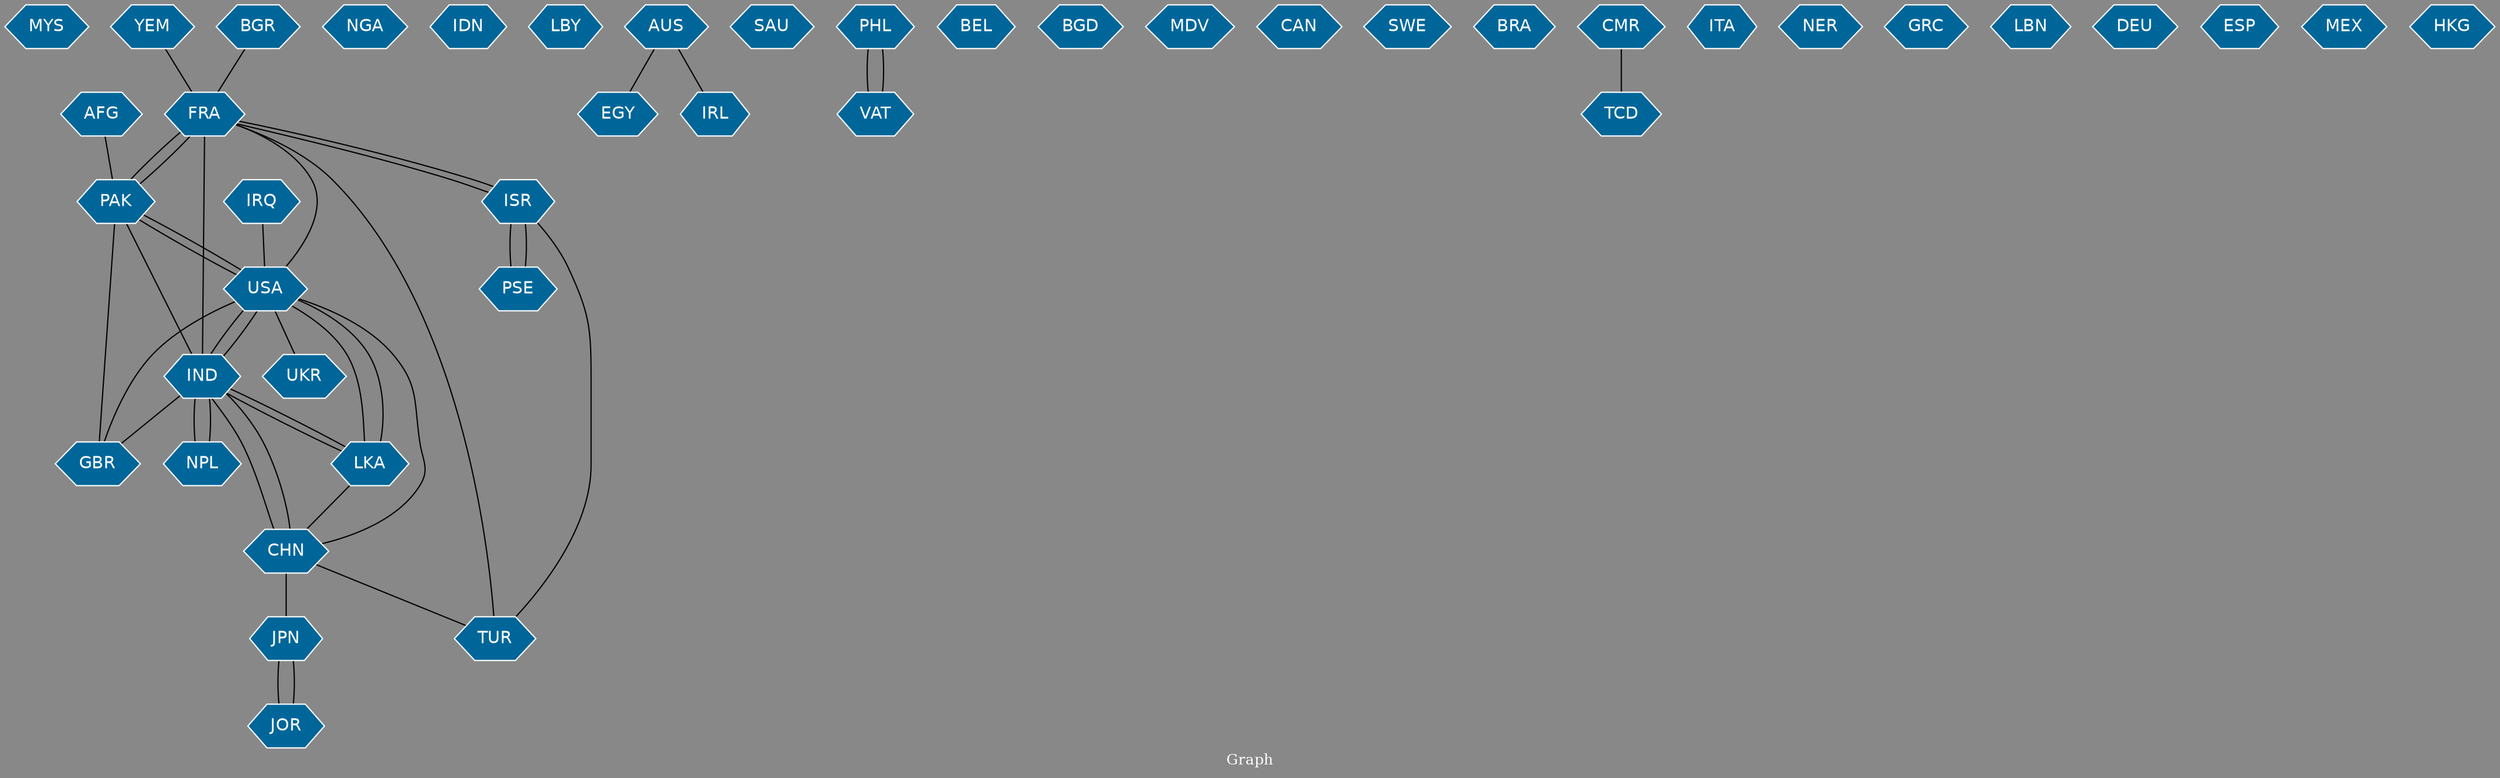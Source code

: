 // Countries together in item graph
graph {
	graph [bgcolor="#888888" fontcolor=white fontsize=12 label="Graph" outputorder=edgesfirst overlap=prism]
	node [color=white fillcolor="#006699" fontcolor=white fontname=Helvetica shape=hexagon style=filled]
	edge [arrowhead=open color=black fontcolor=white fontname=Courier fontsize=12]
		MYS [label=MYS]
		FRA [label=FRA]
		USA [label=USA]
		CHN [label=CHN]
		IND [label=IND]
		GBR [label=GBR]
		PAK [label=PAK]
		JOR [label=JOR]
		NGA [label=NGA]
		NPL [label=NPL]
		IDN [label=IDN]
		LBY [label=LBY]
		TUR [label=TUR]
		IRQ [label=IRQ]
		EGY [label=EGY]
		LKA [label=LKA]
		SAU [label=SAU]
		YEM [label=YEM]
		PHL [label=PHL]
		BEL [label=BEL]
		BGD [label=BGD]
		VAT [label=VAT]
		PSE [label=PSE]
		ISR [label=ISR]
		MDV [label=MDV]
		CAN [label=CAN]
		SWE [label=SWE]
		AUS [label=AUS]
		JPN [label=JPN]
		UKR [label=UKR]
		BRA [label=BRA]
		CMR [label=CMR]
		TCD [label=TCD]
		BGR [label=BGR]
		ITA [label=ITA]
		NER [label=NER]
		GRC [label=GRC]
		AFG [label=AFG]
		LBN [label=LBN]
		DEU [label=DEU]
		ESP [label=ESP]
		MEX [label=MEX]
		IRL [label=IRL]
		HKG [label=HKG]
			NPL -- IND [weight=2]
			LKA -- IND [weight=1]
			AUS -- EGY [weight=1]
			PAK -- USA [weight=2]
			CHN -- USA [weight=1]
			PHL -- VAT [weight=2]
			IRQ -- USA [weight=1]
			CMR -- TCD [weight=1]
			LKA -- CHN [weight=1]
			JPN -- JOR [weight=1]
			CHN -- TUR [weight=1]
			PAK -- GBR [weight=1]
			ISR -- FRA [weight=1]
			IND -- USA [weight=2]
			BGR -- FRA [weight=1]
			ISR -- PSE [weight=1]
			CHN -- IND [weight=3]
			IND -- LKA [weight=1]
			FRA -- TUR [weight=1]
			ISR -- TUR [weight=1]
			USA -- IND [weight=5]
			AFG -- PAK [weight=1]
			USA -- LKA [weight=1]
			AUS -- IRL [weight=1]
			IND -- GBR [weight=1]
			CHN -- JPN [weight=1]
			IND -- CHN [weight=3]
			USA -- FRA [weight=1]
			PSE -- ISR [weight=1]
			PAK -- FRA [weight=2]
			VAT -- PHL [weight=2]
			JOR -- JPN [weight=1]
			IND -- NPL [weight=1]
			FRA -- ISR [weight=1]
			PAK -- IND [weight=1]
			USA -- GBR [weight=2]
			LKA -- USA [weight=1]
			IND -- FRA [weight=2]
			USA -- UKR [weight=1]
			USA -- PAK [weight=1]
			YEM -- FRA [weight=1]
			FRA -- PAK [weight=1]
}